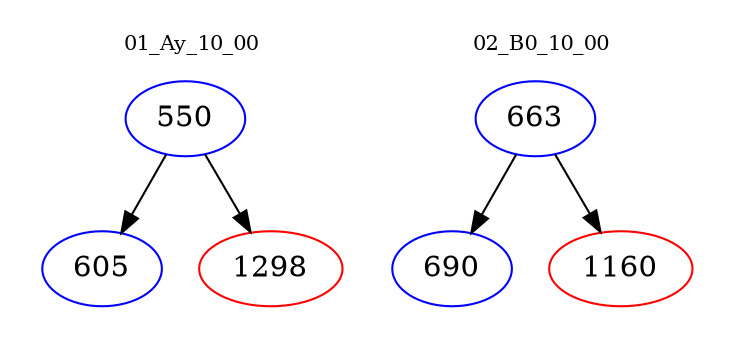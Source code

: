 digraph{
subgraph cluster_0 {
color = white
label = "01_Ay_10_00";
fontsize=10;
T0_550 [label="550", color="blue"]
T0_550 -> T0_605 [color="black"]
T0_605 [label="605", color="blue"]
T0_550 -> T0_1298 [color="black"]
T0_1298 [label="1298", color="red"]
}
subgraph cluster_1 {
color = white
label = "02_B0_10_00";
fontsize=10;
T1_663 [label="663", color="blue"]
T1_663 -> T1_690 [color="black"]
T1_690 [label="690", color="blue"]
T1_663 -> T1_1160 [color="black"]
T1_1160 [label="1160", color="red"]
}
}
